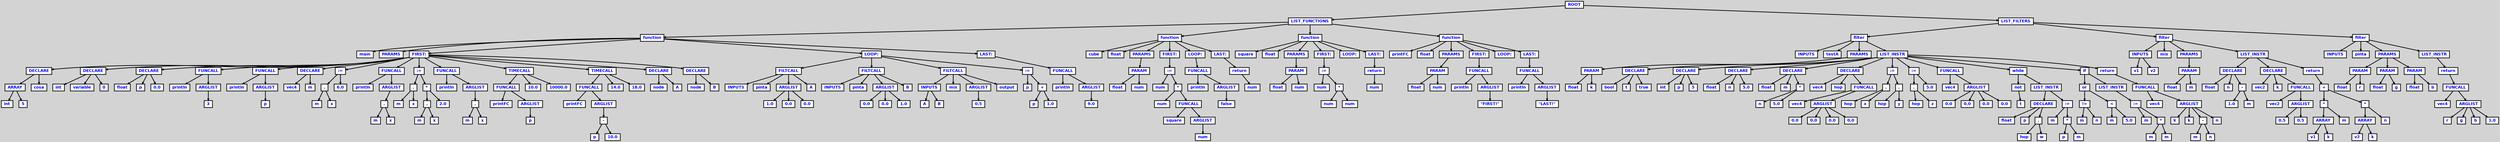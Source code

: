 digraph {

	ordering=out;
	ranksep=.4;
	bgcolor="lightgrey"; node [shape=box, fixedsize=false, fontsize=12, fontname="Helvetica-bold", fontcolor="blue"
		width=.25, height=.25, color="black", fillcolor="white", style="filled, solid, bold"];
	edge [arrowsize=.5, color="black", style="bold"]

  n0 [label="ROOT"];
  n1 [label="LIST_FUNCTIONS"];
  n1 [label="LIST_FUNCTIONS"];
  n2 [label="function"];
  n2 [label="function"];
  n3 [label="main"];
  n4 [label="PARAMS"];
  n5 [label="FIRST:"];
  n5 [label="FIRST:"];
  n6 [label="DECLARE"];
  n6 [label="DECLARE"];
  n7 [label="ARRAY"];
  n7 [label="ARRAY"];
  n8 [label="int"];
  n9 [label="5"];
  n10 [label="cosa"];
  n11 [label="DECLARE"];
  n11 [label="DECLARE"];
  n12 [label="int"];
  n13 [label="variable"];
  n14 [label="0"];
  n15 [label="DECLARE"];
  n15 [label="DECLARE"];
  n16 [label="float"];
  n17 [label="p"];
  n18 [label="0.0"];
  n19 [label="FUNCALL"];
  n19 [label="FUNCALL"];
  n20 [label="println"];
  n21 [label="ARGLIST"];
  n21 [label="ARGLIST"];
  n22 [label="3"];
  n23 [label="FUNCALL"];
  n23 [label="FUNCALL"];
  n24 [label="println"];
  n25 [label="ARGLIST"];
  n25 [label="ARGLIST"];
  n26 [label="p"];
  n27 [label="DECLARE"];
  n27 [label="DECLARE"];
  n28 [label="vec4"];
  n29 [label="m"];
  n30 [label=":="];
  n30 [label=":="];
  n31 [label="."];
  n31 [label="."];
  n32 [label="m"];
  n33 [label="x"];
  n34 [label="6.0"];
  n35 [label="FUNCALL"];
  n35 [label="FUNCALL"];
  n36 [label="println"];
  n37 [label="ARGLIST"];
  n37 [label="ARGLIST"];
  n38 [label="."];
  n38 [label="."];
  n39 [label="m"];
  n40 [label="x"];
  n41 [label=":="];
  n41 [label=":="];
  n42 [label="."];
  n42 [label="."];
  n43 [label="m"];
  n44 [label="x"];
  n45 [label="*"];
  n45 [label="*"];
  n46 [label="."];
  n46 [label="."];
  n47 [label="m"];
  n48 [label="x"];
  n49 [label="2.0"];
  n50 [label="FUNCALL"];
  n50 [label="FUNCALL"];
  n51 [label="println"];
  n52 [label="ARGLIST"];
  n52 [label="ARGLIST"];
  n53 [label="."];
  n53 [label="."];
  n54 [label="m"];
  n55 [label="x"];
  n56 [label="TIMECALL"];
  n56 [label="TIMECALL"];
  n57 [label="FUNCALL"];
  n57 [label="FUNCALL"];
  n58 [label="printFC"];
  n59 [label="ARGLIST"];
  n59 [label="ARGLIST"];
  n60 [label="p"];
  n61 [label="10.0"];
  n62 [label="10000.0"];
  n63 [label="TIMECALL"];
  n63 [label="TIMECALL"];
  n64 [label="FUNCALL"];
  n64 [label="FUNCALL"];
  n65 [label="printFC"];
  n66 [label="ARGLIST"];
  n66 [label="ARGLIST"];
  n67 [label="-"];
  n67 [label="-"];
  n68 [label="p"];
  n69 [label="10.0"];
  n70 [label="14.0"];
  n71 [label="18.0"];
  n72 [label="DECLARE"];
  n72 [label="DECLARE"];
  n73 [label="node"];
  n74 [label="A"];
  n75 [label="DECLARE"];
  n75 [label="DECLARE"];
  n76 [label="node"];
  n77 [label="B"];
  n78 [label="LOOP:"];
  n78 [label="LOOP:"];
  n79 [label="FILTCALL"];
  n79 [label="FILTCALL"];
  n80 [label="INPUTS"];
  n81 [label="pinta"];
  n82 [label="ARGLIST"];
  n82 [label="ARGLIST"];
  n83 [label="1.0"];
  n84 [label="0.0"];
  n85 [label="0.0"];
  n86 [label="A"];
  n87 [label="FILTCALL"];
  n87 [label="FILTCALL"];
  n88 [label="INPUTS"];
  n89 [label="pinta"];
  n90 [label="ARGLIST"];
  n90 [label="ARGLIST"];
  n91 [label="0.0"];
  n92 [label="0.0"];
  n93 [label="1.0"];
  n94 [label="B"];
  n95 [label="FILTCALL"];
  n95 [label="FILTCALL"];
  n96 [label="INPUTS"];
  n96 [label="INPUTS"];
  n97 [label="A"];
  n98 [label="B"];
  n99 [label="mix"];
  n100 [label="ARGLIST"];
  n100 [label="ARGLIST"];
  n101 [label="0.5"];
  n102 [label="output"];
  n103 [label=":="];
  n103 [label=":="];
  n104 [label="p"];
  n105 [label="+"];
  n105 [label="+"];
  n106 [label="p"];
  n107 [label="1.0"];
  n108 [label="LAST:"];
  n108 [label="LAST:"];
  n109 [label="FUNCALL"];
  n109 [label="FUNCALL"];
  n110 [label="println"];
  n111 [label="ARGLIST"];
  n111 [label="ARGLIST"];
  n112 [label="9.0"];
  n113 [label="function"];
  n113 [label="function"];
  n114 [label="cube"];
  n115 [label="float"];
  n116 [label="PARAMS"];
  n116 [label="PARAMS"];
  n117 [label="PARAM"];
  n117 [label="PARAM"];
  n118 [label="float"];
  n119 [label="num"];
  n120 [label="FIRST:"];
  n120 [label="FIRST:"];
  n121 [label=":="];
  n121 [label=":="];
  n122 [label="num"];
  n123 [label="*"];
  n123 [label="*"];
  n124 [label="num"];
  n125 [label="FUNCALL"];
  n125 [label="FUNCALL"];
  n126 [label="square"];
  n127 [label="ARGLIST"];
  n127 [label="ARGLIST"];
  n128 [label="num"];
  n129 [label="LOOP:"];
  n129 [label="LOOP:"];
  n130 [label="FUNCALL"];
  n130 [label="FUNCALL"];
  n131 [label="println"];
  n132 [label="ARGLIST"];
  n132 [label="ARGLIST"];
  n133 [label="false"];
  n134 [label="LAST:"];
  n134 [label="LAST:"];
  n135 [label="return"];
  n135 [label="return"];
  n136 [label="num"];
  n137 [label="function"];
  n137 [label="function"];
  n138 [label="square"];
  n139 [label="float"];
  n140 [label="PARAMS"];
  n140 [label="PARAMS"];
  n141 [label="PARAM"];
  n141 [label="PARAM"];
  n142 [label="float"];
  n143 [label="num"];
  n144 [label="FIRST:"];
  n144 [label="FIRST:"];
  n145 [label=":="];
  n145 [label=":="];
  n146 [label="num"];
  n147 [label="*"];
  n147 [label="*"];
  n148 [label="num"];
  n149 [label="num"];
  n150 [label="LOOP:"];
  n151 [label="LAST:"];
  n151 [label="LAST:"];
  n152 [label="return"];
  n152 [label="return"];
  n153 [label="num"];
  n154 [label="function"];
  n154 [label="function"];
  n155 [label="printFC"];
  n156 [label="float"];
  n157 [label="PARAMS"];
  n157 [label="PARAMS"];
  n158 [label="PARAM"];
  n158 [label="PARAM"];
  n159 [label="float"];
  n160 [label="num"];
  n161 [label="FIRST:"];
  n161 [label="FIRST:"];
  n162 [label="FUNCALL"];
  n162 [label="FUNCALL"];
  n163 [label="println"];
  n164 [label="ARGLIST"];
  n164 [label="ARGLIST"];
  n165 [label="\"FIRST!\""];
  n166 [label="LOOP:"];
  n167 [label="LAST:"];
  n167 [label="LAST:"];
  n168 [label="FUNCALL"];
  n168 [label="FUNCALL"];
  n169 [label="println"];
  n170 [label="ARGLIST"];
  n170 [label="ARGLIST"];
  n171 [label="\"LAST!\""];
  n172 [label="LIST_FILTERS"];
  n172 [label="LIST_FILTERS"];
  n173 [label="filter"];
  n173 [label="filter"];
  n174 [label="INPUTS"];
  n175 [label="testA"];
  n176 [label="PARAMS"];
  n176 [label="PARAMS"];
  n177 [label="PARAM"];
  n177 [label="PARAM"];
  n178 [label="float"];
  n179 [label="k"];
  n180 [label="LIST_INSTR"];
  n180 [label="LIST_INSTR"];
  n181 [label="DECLARE"];
  n181 [label="DECLARE"];
  n182 [label="bool"];
  n183 [label="t"];
  n184 [label="true"];
  n185 [label="DECLARE"];
  n185 [label="DECLARE"];
  n186 [label="int"];
  n187 [label="p"];
  n188 [label="5"];
  n189 [label="DECLARE"];
  n189 [label="DECLARE"];
  n190 [label="float"];
  n191 [label="n"];
  n192 [label="5.0"];
  n193 [label="DECLARE"];
  n193 [label="DECLARE"];
  n194 [label="float"];
  n195 [label="m"];
  n196 [label="*"];
  n196 [label="*"];
  n197 [label="n"];
  n198 [label="5.0"];
  n199 [label="DECLARE"];
  n199 [label="DECLARE"];
  n200 [label="vec4"];
  n201 [label="hop"];
  n202 [label="FUNCALL"];
  n202 [label="FUNCALL"];
  n203 [label="vec4"];
  n204 [label="ARGLIST"];
  n204 [label="ARGLIST"];
  n205 [label="0.0"];
  n206 [label="0.0"];
  n207 [label="0.0"];
  n208 [label="0.0"];
  n209 [label=":="];
  n209 [label=":="];
  n210 [label="."];
  n210 [label="."];
  n211 [label="hop"];
  n212 [label="x"];
  n213 [label="."];
  n213 [label="."];
  n214 [label="hop"];
  n215 [label="y"];
  n216 [label=":="];
  n216 [label=":="];
  n217 [label="."];
  n217 [label="."];
  n218 [label="hop"];
  n219 [label="z"];
  n220 [label="5.0"];
  n221 [label="FUNCALL"];
  n221 [label="FUNCALL"];
  n222 [label="vec4"];
  n223 [label="ARGLIST"];
  n223 [label="ARGLIST"];
  n224 [label="0.0"];
  n225 [label="0.0"];
  n226 [label="0.0"];
  n227 [label="0.0"];
  n228 [label="while"];
  n228 [label="while"];
  n229 [label="not"];
  n229 [label="not"];
  n230 [label="t"];
  n231 [label="LIST_INSTR"];
  n231 [label="LIST_INSTR"];
  n232 [label="DECLARE"];
  n232 [label="DECLARE"];
  n233 [label="float"];
  n234 [label="p"];
  n235 [label="."];
  n235 [label="."];
  n236 [label="hop"];
  n237 [label="w"];
  n238 [label=":="];
  n238 [label=":="];
  n239 [label="m"];
  n240 [label="*"];
  n240 [label="*"];
  n241 [label="p"];
  n242 [label="m"];
  n243 [label="if"];
  n243 [label="if"];
  n244 [label="or"];
  n244 [label="or"];
  n245 [label="!="];
  n245 [label="!="];
  n246 [label="m"];
  n247 [label="n"];
  n248 [label="<"];
  n248 [label="<"];
  n249 [label="m"];
  n250 [label="5.0"];
  n251 [label="LIST_INSTR"];
  n251 [label="LIST_INSTR"];
  n252 [label=":="];
  n252 [label=":="];
  n253 [label="m"];
  n254 [label="*"];
  n254 [label="*"];
  n255 [label="m"];
  n256 [label="m"];
  n257 [label="return"];
  n257 [label="return"];
  n258 [label="FUNCALL"];
  n258 [label="FUNCALL"];
  n259 [label="vec4"];
  n260 [label="ARGLIST"];
  n260 [label="ARGLIST"];
  n261 [label="k"];
  n262 [label="k"];
  n263 [label="-"];
  n263 [label="-"];
  n264 [label="m"];
  n265 [label="n"];
  n266 [label="n"];
  n267 [label="filter"];
  n267 [label="filter"];
  n268 [label="INPUTS"];
  n268 [label="INPUTS"];
  n269 [label="v1"];
  n270 [label="v2"];
  n271 [label="mix"];
  n272 [label="PARAMS"];
  n272 [label="PARAMS"];
  n273 [label="PARAM"];
  n273 [label="PARAM"];
  n274 [label="float"];
  n275 [label="m"];
  n276 [label="LIST_INSTR"];
  n276 [label="LIST_INSTR"];
  n277 [label="DECLARE"];
  n277 [label="DECLARE"];
  n278 [label="float"];
  n279 [label="n"];
  n280 [label="-"];
  n280 [label="-"];
  n281 [label="1.0"];
  n282 [label="m"];
  n283 [label="DECLARE"];
  n283 [label="DECLARE"];
  n284 [label="vec2"];
  n285 [label="k"];
  n286 [label="FUNCALL"];
  n286 [label="FUNCALL"];
  n287 [label="vec2"];
  n288 [label="ARGLIST"];
  n288 [label="ARGLIST"];
  n289 [label="0.5"];
  n290 [label="0.5"];
  n291 [label="return"];
  n291 [label="return"];
  n292 [label="+"];
  n292 [label="+"];
  n293 [label="*"];
  n293 [label="*"];
  n294 [label="ARRAY"];
  n294 [label="ARRAY"];
  n295 [label="v1"];
  n296 [label="k"];
  n297 [label="m"];
  n298 [label="*"];
  n298 [label="*"];
  n299 [label="ARRAY"];
  n299 [label="ARRAY"];
  n300 [label="v2"];
  n301 [label="k"];
  n302 [label="n"];
  n303 [label="filter"];
  n303 [label="filter"];
  n304 [label="INPUTS"];
  n305 [label="pinta"];
  n306 [label="PARAMS"];
  n306 [label="PARAMS"];
  n307 [label="PARAM"];
  n307 [label="PARAM"];
  n308 [label="float"];
  n309 [label="r"];
  n310 [label="PARAM"];
  n310 [label="PARAM"];
  n311 [label="float"];
  n312 [label="g"];
  n313 [label="PARAM"];
  n313 [label="PARAM"];
  n314 [label="float"];
  n315 [label="b"];
  n316 [label="LIST_INSTR"];
  n316 [label="LIST_INSTR"];
  n317 [label="return"];
  n317 [label="return"];
  n318 [label="FUNCALL"];
  n318 [label="FUNCALL"];
  n319 [label="vec4"];
  n320 [label="ARGLIST"];
  n320 [label="ARGLIST"];
  n321 [label="r"];
  n322 [label="g"];
  n323 [label="b"];
  n324 [label="1.0"];

  n0 -> n1 // "ROOT" -> "LIST_FUNCTIONS"
  n1 -> n2 // "LIST_FUNCTIONS" -> "function"
  n2 -> n3 // "function" -> "main"
  n2 -> n4 // "function" -> "PARAMS"
  n2 -> n5 // "function" -> "FIRST:"
  n5 -> n6 // "FIRST:" -> "DECLARE"
  n6 -> n7 // "DECLARE" -> "ARRAY"
  n7 -> n8 // "ARRAY" -> "int"
  n7 -> n9 // "ARRAY" -> "5"
  n6 -> n10 // "DECLARE" -> "cosa"
  n5 -> n11 // "FIRST:" -> "DECLARE"
  n11 -> n12 // "DECLARE" -> "int"
  n11 -> n13 // "DECLARE" -> "variable"
  n11 -> n14 // "DECLARE" -> "0"
  n5 -> n15 // "FIRST:" -> "DECLARE"
  n15 -> n16 // "DECLARE" -> "float"
  n15 -> n17 // "DECLARE" -> "p"
  n15 -> n18 // "DECLARE" -> "0.0"
  n5 -> n19 // "FIRST:" -> "FUNCALL"
  n19 -> n20 // "FUNCALL" -> "println"
  n19 -> n21 // "FUNCALL" -> "ARGLIST"
  n21 -> n22 // "ARGLIST" -> "3"
  n5 -> n23 // "FIRST:" -> "FUNCALL"
  n23 -> n24 // "FUNCALL" -> "println"
  n23 -> n25 // "FUNCALL" -> "ARGLIST"
  n25 -> n26 // "ARGLIST" -> "p"
  n5 -> n27 // "FIRST:" -> "DECLARE"
  n27 -> n28 // "DECLARE" -> "vec4"
  n27 -> n29 // "DECLARE" -> "m"
  n5 -> n30 // "FIRST:" -> ":="
  n30 -> n31 // ":=" -> "."
  n31 -> n32 // "." -> "m"
  n31 -> n33 // "." -> "x"
  n30 -> n34 // ":=" -> "6.0"
  n5 -> n35 // "FIRST:" -> "FUNCALL"
  n35 -> n36 // "FUNCALL" -> "println"
  n35 -> n37 // "FUNCALL" -> "ARGLIST"
  n37 -> n38 // "ARGLIST" -> "."
  n38 -> n39 // "." -> "m"
  n38 -> n40 // "." -> "x"
  n5 -> n41 // "FIRST:" -> ":="
  n41 -> n42 // ":=" -> "."
  n42 -> n43 // "." -> "m"
  n42 -> n44 // "." -> "x"
  n41 -> n45 // ":=" -> "*"
  n45 -> n46 // "*" -> "."
  n46 -> n47 // "." -> "m"
  n46 -> n48 // "." -> "x"
  n45 -> n49 // "*" -> "2.0"
  n5 -> n50 // "FIRST:" -> "FUNCALL"
  n50 -> n51 // "FUNCALL" -> "println"
  n50 -> n52 // "FUNCALL" -> "ARGLIST"
  n52 -> n53 // "ARGLIST" -> "."
  n53 -> n54 // "." -> "m"
  n53 -> n55 // "." -> "x"
  n5 -> n56 // "FIRST:" -> "TIMECALL"
  n56 -> n57 // "TIMECALL" -> "FUNCALL"
  n57 -> n58 // "FUNCALL" -> "printFC"
  n57 -> n59 // "FUNCALL" -> "ARGLIST"
  n59 -> n60 // "ARGLIST" -> "p"
  n56 -> n61 // "TIMECALL" -> "10.0"
  n56 -> n62 // "TIMECALL" -> "10000.0"
  n5 -> n63 // "FIRST:" -> "TIMECALL"
  n63 -> n64 // "TIMECALL" -> "FUNCALL"
  n64 -> n65 // "FUNCALL" -> "printFC"
  n64 -> n66 // "FUNCALL" -> "ARGLIST"
  n66 -> n67 // "ARGLIST" -> "-"
  n67 -> n68 // "-" -> "p"
  n67 -> n69 // "-" -> "10.0"
  n63 -> n70 // "TIMECALL" -> "14.0"
  n63 -> n71 // "TIMECALL" -> "18.0"
  n5 -> n72 // "FIRST:" -> "DECLARE"
  n72 -> n73 // "DECLARE" -> "node"
  n72 -> n74 // "DECLARE" -> "A"
  n5 -> n75 // "FIRST:" -> "DECLARE"
  n75 -> n76 // "DECLARE" -> "node"
  n75 -> n77 // "DECLARE" -> "B"
  n2 -> n78 // "function" -> "LOOP:"
  n78 -> n79 // "LOOP:" -> "FILTCALL"
  n79 -> n80 // "FILTCALL" -> "INPUTS"
  n79 -> n81 // "FILTCALL" -> "pinta"
  n79 -> n82 // "FILTCALL" -> "ARGLIST"
  n82 -> n83 // "ARGLIST" -> "1.0"
  n82 -> n84 // "ARGLIST" -> "0.0"
  n82 -> n85 // "ARGLIST" -> "0.0"
  n79 -> n86 // "FILTCALL" -> "A"
  n78 -> n87 // "LOOP:" -> "FILTCALL"
  n87 -> n88 // "FILTCALL" -> "INPUTS"
  n87 -> n89 // "FILTCALL" -> "pinta"
  n87 -> n90 // "FILTCALL" -> "ARGLIST"
  n90 -> n91 // "ARGLIST" -> "0.0"
  n90 -> n92 // "ARGLIST" -> "0.0"
  n90 -> n93 // "ARGLIST" -> "1.0"
  n87 -> n94 // "FILTCALL" -> "B"
  n78 -> n95 // "LOOP:" -> "FILTCALL"
  n95 -> n96 // "FILTCALL" -> "INPUTS"
  n96 -> n97 // "INPUTS" -> "A"
  n96 -> n98 // "INPUTS" -> "B"
  n95 -> n99 // "FILTCALL" -> "mix"
  n95 -> n100 // "FILTCALL" -> "ARGLIST"
  n100 -> n101 // "ARGLIST" -> "0.5"
  n95 -> n102 // "FILTCALL" -> "output"
  n78 -> n103 // "LOOP:" -> ":="
  n103 -> n104 // ":=" -> "p"
  n103 -> n105 // ":=" -> "+"
  n105 -> n106 // "+" -> "p"
  n105 -> n107 // "+" -> "1.0"
  n2 -> n108 // "function" -> "LAST:"
  n108 -> n109 // "LAST:" -> "FUNCALL"
  n109 -> n110 // "FUNCALL" -> "println"
  n109 -> n111 // "FUNCALL" -> "ARGLIST"
  n111 -> n112 // "ARGLIST" -> "9.0"
  n1 -> n113 // "LIST_FUNCTIONS" -> "function"
  n113 -> n114 // "function" -> "cube"
  n113 -> n115 // "function" -> "float"
  n113 -> n116 // "function" -> "PARAMS"
  n116 -> n117 // "PARAMS" -> "PARAM"
  n117 -> n118 // "PARAM" -> "float"
  n117 -> n119 // "PARAM" -> "num"
  n113 -> n120 // "function" -> "FIRST:"
  n120 -> n121 // "FIRST:" -> ":="
  n121 -> n122 // ":=" -> "num"
  n121 -> n123 // ":=" -> "*"
  n123 -> n124 // "*" -> "num"
  n123 -> n125 // "*" -> "FUNCALL"
  n125 -> n126 // "FUNCALL" -> "square"
  n125 -> n127 // "FUNCALL" -> "ARGLIST"
  n127 -> n128 // "ARGLIST" -> "num"
  n113 -> n129 // "function" -> "LOOP:"
  n129 -> n130 // "LOOP:" -> "FUNCALL"
  n130 -> n131 // "FUNCALL" -> "println"
  n130 -> n132 // "FUNCALL" -> "ARGLIST"
  n132 -> n133 // "ARGLIST" -> "false"
  n113 -> n134 // "function" -> "LAST:"
  n134 -> n135 // "LAST:" -> "return"
  n135 -> n136 // "return" -> "num"
  n1 -> n137 // "LIST_FUNCTIONS" -> "function"
  n137 -> n138 // "function" -> "square"
  n137 -> n139 // "function" -> "float"
  n137 -> n140 // "function" -> "PARAMS"
  n140 -> n141 // "PARAMS" -> "PARAM"
  n141 -> n142 // "PARAM" -> "float"
  n141 -> n143 // "PARAM" -> "num"
  n137 -> n144 // "function" -> "FIRST:"
  n144 -> n145 // "FIRST:" -> ":="
  n145 -> n146 // ":=" -> "num"
  n145 -> n147 // ":=" -> "*"
  n147 -> n148 // "*" -> "num"
  n147 -> n149 // "*" -> "num"
  n137 -> n150 // "function" -> "LOOP:"
  n137 -> n151 // "function" -> "LAST:"
  n151 -> n152 // "LAST:" -> "return"
  n152 -> n153 // "return" -> "num"
  n1 -> n154 // "LIST_FUNCTIONS" -> "function"
  n154 -> n155 // "function" -> "printFC"
  n154 -> n156 // "function" -> "float"
  n154 -> n157 // "function" -> "PARAMS"
  n157 -> n158 // "PARAMS" -> "PARAM"
  n158 -> n159 // "PARAM" -> "float"
  n158 -> n160 // "PARAM" -> "num"
  n154 -> n161 // "function" -> "FIRST:"
  n161 -> n162 // "FIRST:" -> "FUNCALL"
  n162 -> n163 // "FUNCALL" -> "println"
  n162 -> n164 // "FUNCALL" -> "ARGLIST"
  n164 -> n165 // "ARGLIST" -> "\"FIRST!\""
  n154 -> n166 // "function" -> "LOOP:"
  n154 -> n167 // "function" -> "LAST:"
  n167 -> n168 // "LAST:" -> "FUNCALL"
  n168 -> n169 // "FUNCALL" -> "println"
  n168 -> n170 // "FUNCALL" -> "ARGLIST"
  n170 -> n171 // "ARGLIST" -> "\"LAST!\""
  n0 -> n172 // "ROOT" -> "LIST_FILTERS"
  n172 -> n173 // "LIST_FILTERS" -> "filter"
  n173 -> n174 // "filter" -> "INPUTS"
  n173 -> n175 // "filter" -> "testA"
  n173 -> n176 // "filter" -> "PARAMS"
  n176 -> n177 // "PARAMS" -> "PARAM"
  n177 -> n178 // "PARAM" -> "float"
  n177 -> n179 // "PARAM" -> "k"
  n173 -> n180 // "filter" -> "LIST_INSTR"
  n180 -> n181 // "LIST_INSTR" -> "DECLARE"
  n181 -> n182 // "DECLARE" -> "bool"
  n181 -> n183 // "DECLARE" -> "t"
  n181 -> n184 // "DECLARE" -> "true"
  n180 -> n185 // "LIST_INSTR" -> "DECLARE"
  n185 -> n186 // "DECLARE" -> "int"
  n185 -> n187 // "DECLARE" -> "p"
  n185 -> n188 // "DECLARE" -> "5"
  n180 -> n189 // "LIST_INSTR" -> "DECLARE"
  n189 -> n190 // "DECLARE" -> "float"
  n189 -> n191 // "DECLARE" -> "n"
  n189 -> n192 // "DECLARE" -> "5.0"
  n180 -> n193 // "LIST_INSTR" -> "DECLARE"
  n193 -> n194 // "DECLARE" -> "float"
  n193 -> n195 // "DECLARE" -> "m"
  n193 -> n196 // "DECLARE" -> "*"
  n196 -> n197 // "*" -> "n"
  n196 -> n198 // "*" -> "5.0"
  n180 -> n199 // "LIST_INSTR" -> "DECLARE"
  n199 -> n200 // "DECLARE" -> "vec4"
  n199 -> n201 // "DECLARE" -> "hop"
  n199 -> n202 // "DECLARE" -> "FUNCALL"
  n202 -> n203 // "FUNCALL" -> "vec4"
  n202 -> n204 // "FUNCALL" -> "ARGLIST"
  n204 -> n205 // "ARGLIST" -> "0.0"
  n204 -> n206 // "ARGLIST" -> "0.0"
  n204 -> n207 // "ARGLIST" -> "0.0"
  n204 -> n208 // "ARGLIST" -> "0.0"
  n180 -> n209 // "LIST_INSTR" -> ":="
  n209 -> n210 // ":=" -> "."
  n210 -> n211 // "." -> "hop"
  n210 -> n212 // "." -> "x"
  n209 -> n213 // ":=" -> "."
  n213 -> n214 // "." -> "hop"
  n213 -> n215 // "." -> "y"
  n180 -> n216 // "LIST_INSTR" -> ":="
  n216 -> n217 // ":=" -> "."
  n217 -> n218 // "." -> "hop"
  n217 -> n219 // "." -> "z"
  n216 -> n220 // ":=" -> "5.0"
  n180 -> n221 // "LIST_INSTR" -> "FUNCALL"
  n221 -> n222 // "FUNCALL" -> "vec4"
  n221 -> n223 // "FUNCALL" -> "ARGLIST"
  n223 -> n224 // "ARGLIST" -> "0.0"
  n223 -> n225 // "ARGLIST" -> "0.0"
  n223 -> n226 // "ARGLIST" -> "0.0"
  n223 -> n227 // "ARGLIST" -> "0.0"
  n180 -> n228 // "LIST_INSTR" -> "while"
  n228 -> n229 // "while" -> "not"
  n229 -> n230 // "not" -> "t"
  n228 -> n231 // "while" -> "LIST_INSTR"
  n231 -> n232 // "LIST_INSTR" -> "DECLARE"
  n232 -> n233 // "DECLARE" -> "float"
  n232 -> n234 // "DECLARE" -> "p"
  n232 -> n235 // "DECLARE" -> "."
  n235 -> n236 // "." -> "hop"
  n235 -> n237 // "." -> "w"
  n231 -> n238 // "LIST_INSTR" -> ":="
  n238 -> n239 // ":=" -> "m"
  n238 -> n240 // ":=" -> "*"
  n240 -> n241 // "*" -> "p"
  n240 -> n242 // "*" -> "m"
  n180 -> n243 // "LIST_INSTR" -> "if"
  n243 -> n244 // "if" -> "or"
  n244 -> n245 // "or" -> "!="
  n245 -> n246 // "!=" -> "m"
  n245 -> n247 // "!=" -> "n"
  n244 -> n248 // "or" -> "<"
  n248 -> n249 // "<" -> "m"
  n248 -> n250 // "<" -> "5.0"
  n243 -> n251 // "if" -> "LIST_INSTR"
  n251 -> n252 // "LIST_INSTR" -> ":="
  n252 -> n253 // ":=" -> "m"
  n252 -> n254 // ":=" -> "*"
  n254 -> n255 // "*" -> "m"
  n254 -> n256 // "*" -> "m"
  n180 -> n257 // "LIST_INSTR" -> "return"
  n257 -> n258 // "return" -> "FUNCALL"
  n258 -> n259 // "FUNCALL" -> "vec4"
  n258 -> n260 // "FUNCALL" -> "ARGLIST"
  n260 -> n261 // "ARGLIST" -> "k"
  n260 -> n262 // "ARGLIST" -> "k"
  n260 -> n263 // "ARGLIST" -> "-"
  n263 -> n264 // "-" -> "m"
  n263 -> n265 // "-" -> "n"
  n260 -> n266 // "ARGLIST" -> "n"
  n172 -> n267 // "LIST_FILTERS" -> "filter"
  n267 -> n268 // "filter" -> "INPUTS"
  n268 -> n269 // "INPUTS" -> "v1"
  n268 -> n270 // "INPUTS" -> "v2"
  n267 -> n271 // "filter" -> "mix"
  n267 -> n272 // "filter" -> "PARAMS"
  n272 -> n273 // "PARAMS" -> "PARAM"
  n273 -> n274 // "PARAM" -> "float"
  n273 -> n275 // "PARAM" -> "m"
  n267 -> n276 // "filter" -> "LIST_INSTR"
  n276 -> n277 // "LIST_INSTR" -> "DECLARE"
  n277 -> n278 // "DECLARE" -> "float"
  n277 -> n279 // "DECLARE" -> "n"
  n277 -> n280 // "DECLARE" -> "-"
  n280 -> n281 // "-" -> "1.0"
  n280 -> n282 // "-" -> "m"
  n276 -> n283 // "LIST_INSTR" -> "DECLARE"
  n283 -> n284 // "DECLARE" -> "vec2"
  n283 -> n285 // "DECLARE" -> "k"
  n283 -> n286 // "DECLARE" -> "FUNCALL"
  n286 -> n287 // "FUNCALL" -> "vec2"
  n286 -> n288 // "FUNCALL" -> "ARGLIST"
  n288 -> n289 // "ARGLIST" -> "0.5"
  n288 -> n290 // "ARGLIST" -> "0.5"
  n276 -> n291 // "LIST_INSTR" -> "return"
  n291 -> n292 // "return" -> "+"
  n292 -> n293 // "+" -> "*"
  n293 -> n294 // "*" -> "ARRAY"
  n294 -> n295 // "ARRAY" -> "v1"
  n294 -> n296 // "ARRAY" -> "k"
  n293 -> n297 // "*" -> "m"
  n292 -> n298 // "+" -> "*"
  n298 -> n299 // "*" -> "ARRAY"
  n299 -> n300 // "ARRAY" -> "v2"
  n299 -> n301 // "ARRAY" -> "k"
  n298 -> n302 // "*" -> "n"
  n172 -> n303 // "LIST_FILTERS" -> "filter"
  n303 -> n304 // "filter" -> "INPUTS"
  n303 -> n305 // "filter" -> "pinta"
  n303 -> n306 // "filter" -> "PARAMS"
  n306 -> n307 // "PARAMS" -> "PARAM"
  n307 -> n308 // "PARAM" -> "float"
  n307 -> n309 // "PARAM" -> "r"
  n306 -> n310 // "PARAMS" -> "PARAM"
  n310 -> n311 // "PARAM" -> "float"
  n310 -> n312 // "PARAM" -> "g"
  n306 -> n313 // "PARAMS" -> "PARAM"
  n313 -> n314 // "PARAM" -> "float"
  n313 -> n315 // "PARAM" -> "b"
  n303 -> n316 // "filter" -> "LIST_INSTR"
  n316 -> n317 // "LIST_INSTR" -> "return"
  n317 -> n318 // "return" -> "FUNCALL"
  n318 -> n319 // "FUNCALL" -> "vec4"
  n318 -> n320 // "FUNCALL" -> "ARGLIST"
  n320 -> n321 // "ARGLIST" -> "r"
  n320 -> n322 // "ARGLIST" -> "g"
  n320 -> n323 // "ARGLIST" -> "b"
  n320 -> n324 // "ARGLIST" -> "1.0"

}
